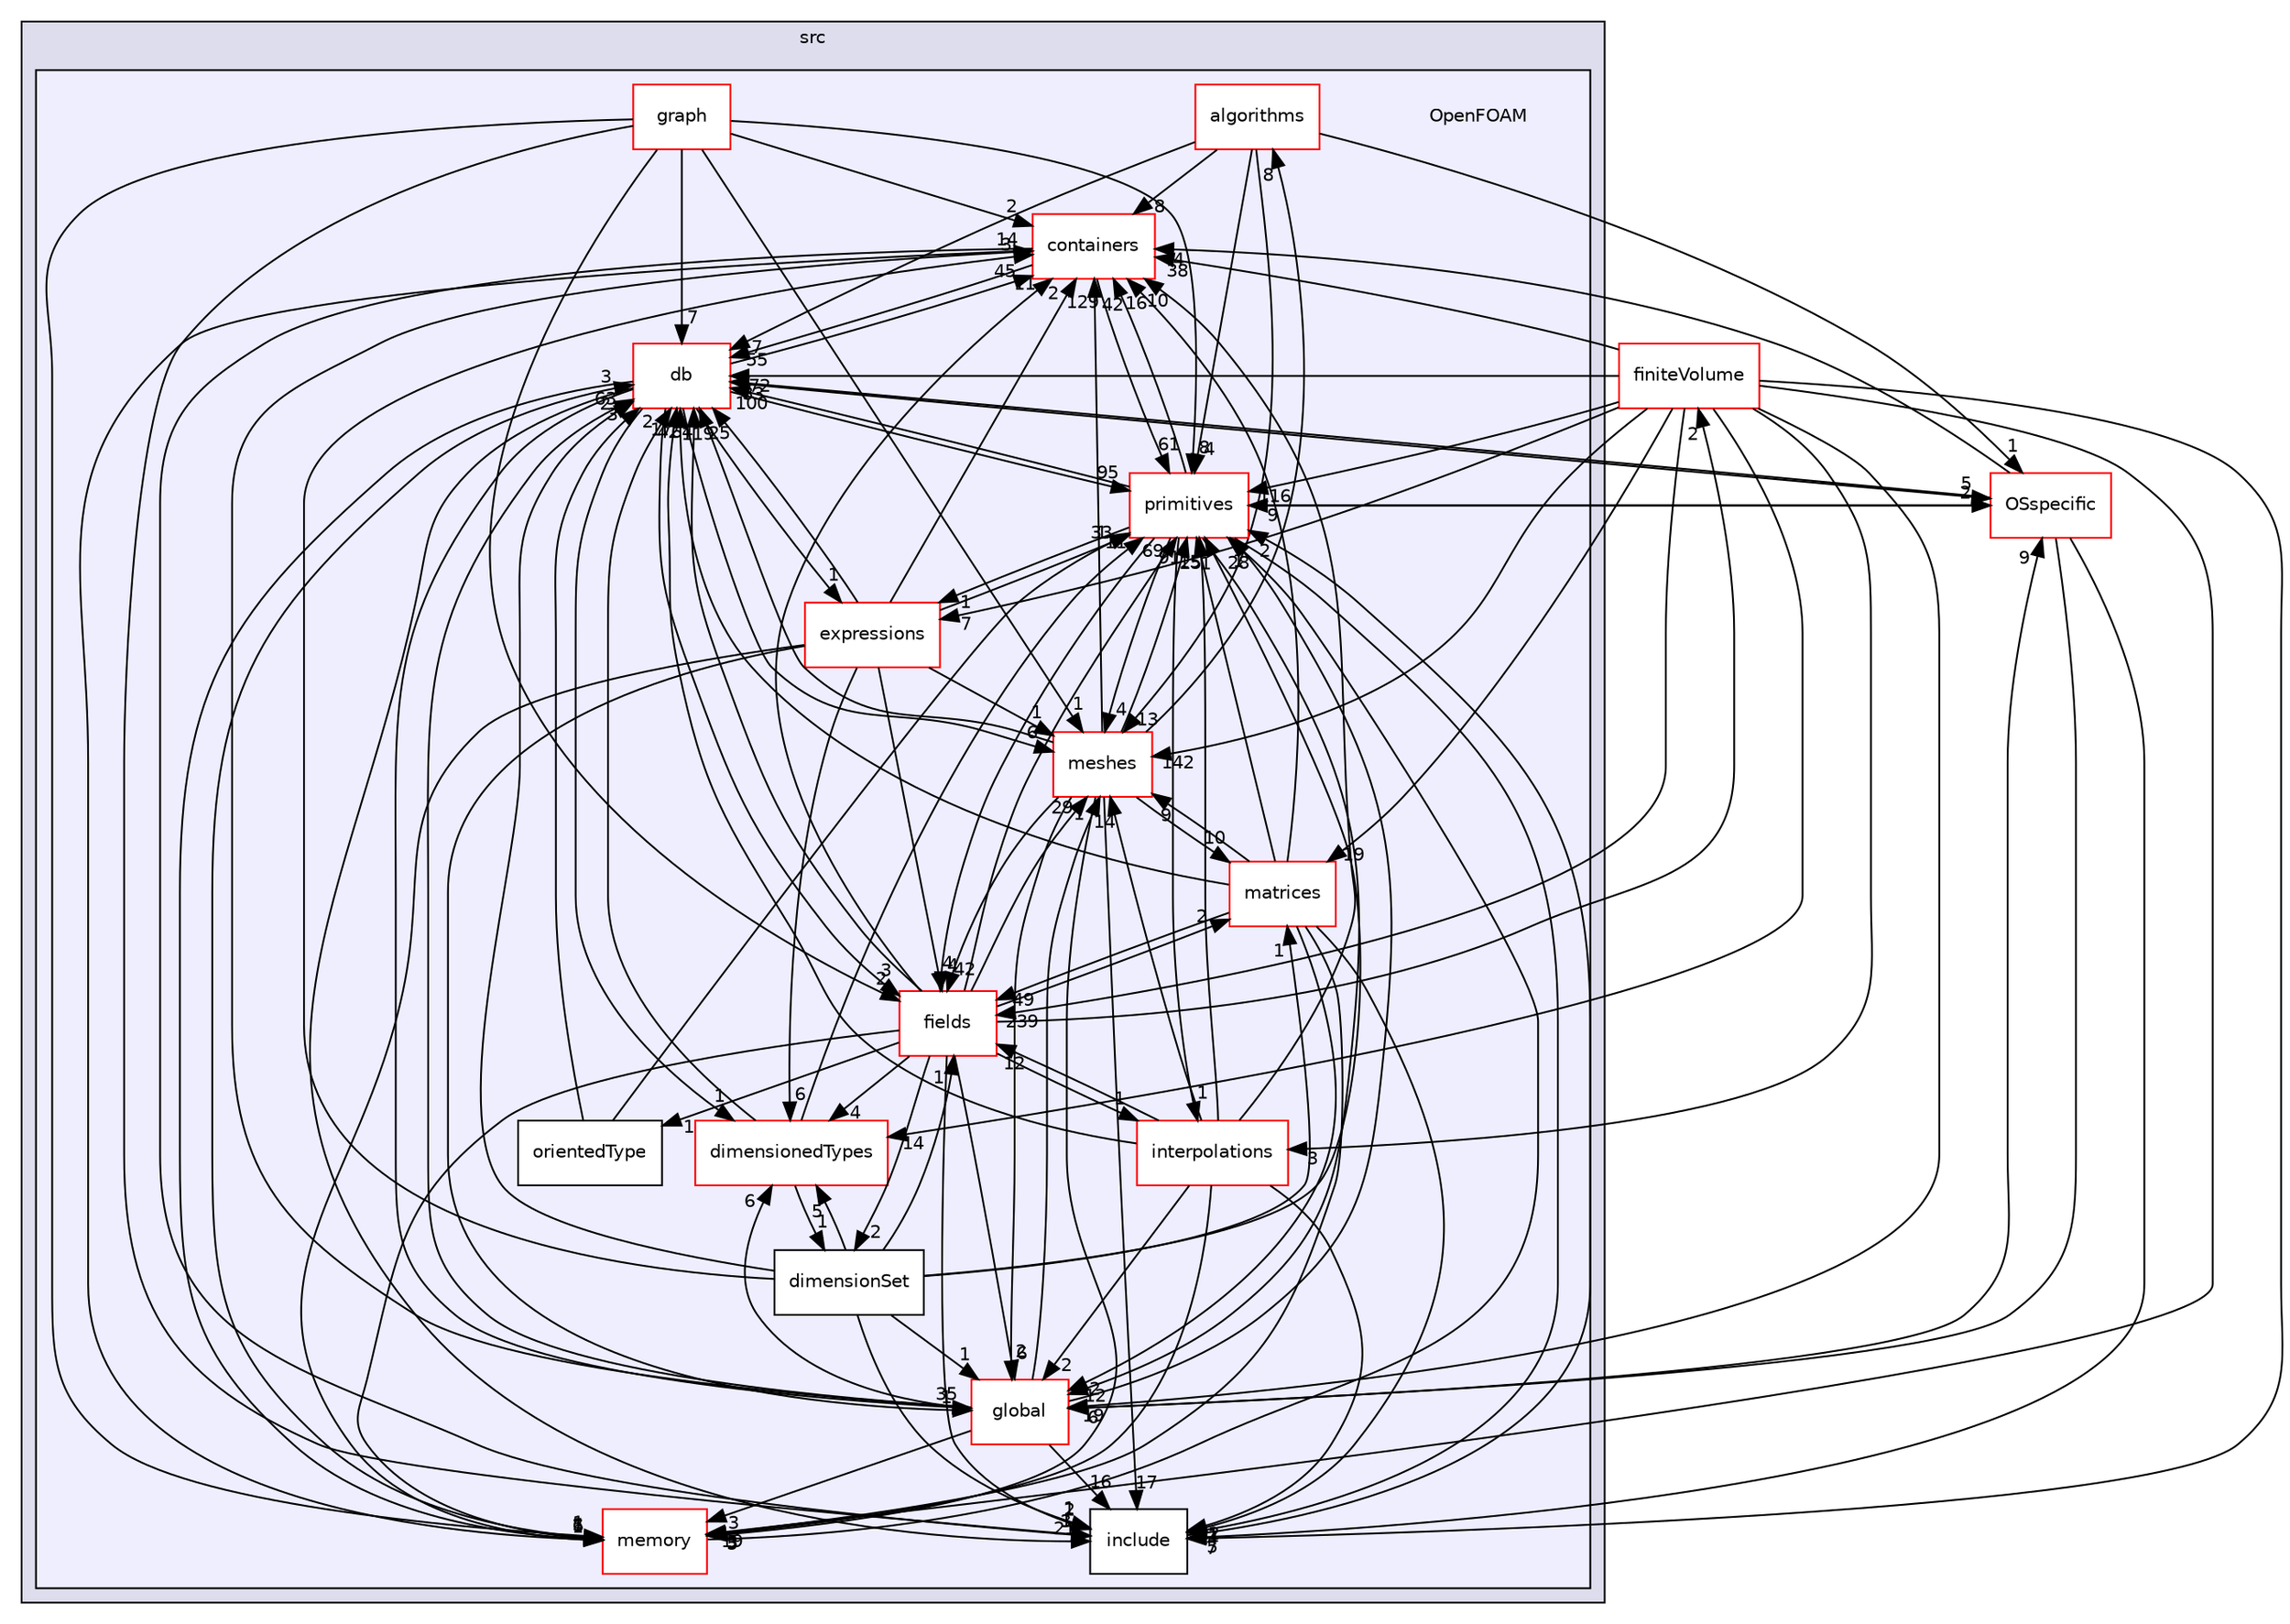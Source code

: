 digraph "src/OpenFOAM" {
  bgcolor=transparent;
  compound=true
  node [ fontsize="10", fontname="Helvetica"];
  edge [ labelfontsize="10", labelfontname="Helvetica"];
  subgraph clusterdir_68267d1309a1af8e8297ef4c3efbcdba {
    graph [ bgcolor="#ddddee", pencolor="black", label="src" fontname="Helvetica", fontsize="10", URL="dir_68267d1309a1af8e8297ef4c3efbcdba.html"]
  subgraph clusterdir_c5473ff19b20e6ec4dfe5c310b3778a8 {
    graph [ bgcolor="#eeeeff", pencolor="black", label="" URL="dir_c5473ff19b20e6ec4dfe5c310b3778a8.html"];
    dir_c5473ff19b20e6ec4dfe5c310b3778a8 [shape=plaintext label="OpenFOAM"];
    dir_d4a4bcbf783b68a312735f83d8eebbff [shape=box label="algorithms" color="red" fillcolor="white" style="filled" URL="dir_d4a4bcbf783b68a312735f83d8eebbff.html"];
    dir_19d0872053bde092be81d7fe3f56cbf7 [shape=box label="containers" color="red" fillcolor="white" style="filled" URL="dir_19d0872053bde092be81d7fe3f56cbf7.html"];
    dir_63c634f7a7cfd679ac26c67fb30fc32f [shape=box label="db" color="red" fillcolor="white" style="filled" URL="dir_63c634f7a7cfd679ac26c67fb30fc32f.html"];
    dir_d4979fdf35c07e0caec68718d229a4b4 [shape=box label="dimensionedTypes" color="red" fillcolor="white" style="filled" URL="dir_d4979fdf35c07e0caec68718d229a4b4.html"];
    dir_ddfbc8513dac5f891eeb54fd21e599df [shape=box label="dimensionSet" color="black" fillcolor="white" style="filled" URL="dir_ddfbc8513dac5f891eeb54fd21e599df.html"];
    dir_fa8eb60ad2eb9e73026ecc23442a4b28 [shape=box label="expressions" color="red" fillcolor="white" style="filled" URL="dir_fa8eb60ad2eb9e73026ecc23442a4b28.html"];
    dir_962442b8f989d5529fab5e0f0e4ffb74 [shape=box label="fields" color="red" fillcolor="white" style="filled" URL="dir_962442b8f989d5529fab5e0f0e4ffb74.html"];
    dir_8583492183f4d27c76555f8f333dd07b [shape=box label="global" color="red" fillcolor="white" style="filled" URL="dir_8583492183f4d27c76555f8f333dd07b.html"];
    dir_0fdbe385b7770877731446f8c754e682 [shape=box label="graph" color="red" fillcolor="white" style="filled" URL="dir_0fdbe385b7770877731446f8c754e682.html"];
    dir_e954e9f5966bc1c681a414ec8bd0ee15 [shape=box label="include" color="black" fillcolor="white" style="filled" URL="dir_e954e9f5966bc1c681a414ec8bd0ee15.html"];
    dir_e764f87aebd421bcba631b254777cd25 [shape=box label="interpolations" color="red" fillcolor="white" style="filled" URL="dir_e764f87aebd421bcba631b254777cd25.html"];
    dir_b07477ab37bc0cd7eb28fb569c691c21 [shape=box label="matrices" color="red" fillcolor="white" style="filled" URL="dir_b07477ab37bc0cd7eb28fb569c691c21.html"];
    dir_385a22dcc2f7120acb0f1a7a832b3b8d [shape=box label="memory" color="red" fillcolor="white" style="filled" URL="dir_385a22dcc2f7120acb0f1a7a832b3b8d.html"];
    dir_aa2423979fb45fc41c393a5db370ab21 [shape=box label="meshes" color="red" fillcolor="white" style="filled" URL="dir_aa2423979fb45fc41c393a5db370ab21.html"];
    dir_4752927e977386a4f2541ecc801be037 [shape=box label="orientedType" color="black" fillcolor="white" style="filled" URL="dir_4752927e977386a4f2541ecc801be037.html"];
    dir_3e50f45338116b169052b428016851aa [shape=box label="primitives" color="red" fillcolor="white" style="filled" URL="dir_3e50f45338116b169052b428016851aa.html"];
  }
  }
  dir_9bd15774b555cf7259a6fa18f99fe99b [shape=box label="finiteVolume" color="red" URL="dir_9bd15774b555cf7259a6fa18f99fe99b.html"];
  dir_1e7df7a7407fc4618be5c18f76eb7b99 [shape=box label="OSspecific" color="red" URL="dir_1e7df7a7407fc4618be5c18f76eb7b99.html"];
  dir_9bd15774b555cf7259a6fa18f99fe99b->dir_385a22dcc2f7120acb0f1a7a832b3b8d [headlabel="19", labeldistance=1.5 headhref="dir_000814_002521.html"];
  dir_9bd15774b555cf7259a6fa18f99fe99b->dir_962442b8f989d5529fab5e0f0e4ffb74 [headlabel="239", labeldistance=1.5 headhref="dir_000814_002305.html"];
  dir_9bd15774b555cf7259a6fa18f99fe99b->dir_19d0872053bde092be81d7fe3f56cbf7 [headlabel="38", labeldistance=1.5 headhref="dir_000814_002156.html"];
  dir_9bd15774b555cf7259a6fa18f99fe99b->dir_b07477ab37bc0cd7eb28fb569c691c21 [headlabel="19", labeldistance=1.5 headhref="dir_000814_002436.html"];
  dir_9bd15774b555cf7259a6fa18f99fe99b->dir_e764f87aebd421bcba631b254777cd25 [headlabel="3", labeldistance=1.5 headhref="dir_000814_002419.html"];
  dir_9bd15774b555cf7259a6fa18f99fe99b->dir_aa2423979fb45fc41c393a5db370ab21 [headlabel="142", labeldistance=1.5 headhref="dir_000814_002525.html"];
  dir_9bd15774b555cf7259a6fa18f99fe99b->dir_d4979fdf35c07e0caec68718d229a4b4 [headlabel="14", labeldistance=1.5 headhref="dir_000814_002288.html"];
  dir_9bd15774b555cf7259a6fa18f99fe99b->dir_63c634f7a7cfd679ac26c67fb30fc32f [headlabel="272", labeldistance=1.5 headhref="dir_000814_002218.html"];
  dir_9bd15774b555cf7259a6fa18f99fe99b->dir_8583492183f4d27c76555f8f333dd07b [headlabel="19", labeldistance=1.5 headhref="dir_000814_002385.html"];
  dir_9bd15774b555cf7259a6fa18f99fe99b->dir_3e50f45338116b169052b428016851aa [headlabel="116", labeldistance=1.5 headhref="dir_000814_002628.html"];
  dir_9bd15774b555cf7259a6fa18f99fe99b->dir_fa8eb60ad2eb9e73026ecc23442a4b28 [headlabel="7", labeldistance=1.5 headhref="dir_000814_002297.html"];
  dir_9bd15774b555cf7259a6fa18f99fe99b->dir_e954e9f5966bc1c681a414ec8bd0ee15 [headlabel="7", labeldistance=1.5 headhref="dir_000814_002418.html"];
  dir_385a22dcc2f7120acb0f1a7a832b3b8d->dir_63c634f7a7cfd679ac26c67fb30fc32f [headlabel="3", labeldistance=1.5 headhref="dir_002521_002218.html"];
  dir_385a22dcc2f7120acb0f1a7a832b3b8d->dir_3e50f45338116b169052b428016851aa [headlabel="1", labeldistance=1.5 headhref="dir_002521_002628.html"];
  dir_962442b8f989d5529fab5e0f0e4ffb74->dir_9bd15774b555cf7259a6fa18f99fe99b [headlabel="2", labeldistance=1.5 headhref="dir_002305_000814.html"];
  dir_962442b8f989d5529fab5e0f0e4ffb74->dir_385a22dcc2f7120acb0f1a7a832b3b8d [headlabel="5", labeldistance=1.5 headhref="dir_002305_002521.html"];
  dir_962442b8f989d5529fab5e0f0e4ffb74->dir_19d0872053bde092be81d7fe3f56cbf7 [headlabel="11", labeldistance=1.5 headhref="dir_002305_002156.html"];
  dir_962442b8f989d5529fab5e0f0e4ffb74->dir_b07477ab37bc0cd7eb28fb569c691c21 [headlabel="2", labeldistance=1.5 headhref="dir_002305_002436.html"];
  dir_962442b8f989d5529fab5e0f0e4ffb74->dir_ddfbc8513dac5f891eeb54fd21e599df [headlabel="2", labeldistance=1.5 headhref="dir_002305_002296.html"];
  dir_962442b8f989d5529fab5e0f0e4ffb74->dir_e764f87aebd421bcba631b254777cd25 [headlabel="1", labeldistance=1.5 headhref="dir_002305_002419.html"];
  dir_962442b8f989d5529fab5e0f0e4ffb74->dir_aa2423979fb45fc41c393a5db370ab21 [headlabel="29", labeldistance=1.5 headhref="dir_002305_002525.html"];
  dir_962442b8f989d5529fab5e0f0e4ffb74->dir_d4979fdf35c07e0caec68718d229a4b4 [headlabel="4", labeldistance=1.5 headhref="dir_002305_002288.html"];
  dir_962442b8f989d5529fab5e0f0e4ffb74->dir_63c634f7a7cfd679ac26c67fb30fc32f [headlabel="64", labeldistance=1.5 headhref="dir_002305_002218.html"];
  dir_962442b8f989d5529fab5e0f0e4ffb74->dir_4752927e977386a4f2541ecc801be037 [headlabel="1", labeldistance=1.5 headhref="dir_002305_002627.html"];
  dir_962442b8f989d5529fab5e0f0e4ffb74->dir_8583492183f4d27c76555f8f333dd07b [headlabel="2", labeldistance=1.5 headhref="dir_002305_002385.html"];
  dir_962442b8f989d5529fab5e0f0e4ffb74->dir_3e50f45338116b169052b428016851aa [headlabel="69", labeldistance=1.5 headhref="dir_002305_002628.html"];
  dir_962442b8f989d5529fab5e0f0e4ffb74->dir_e954e9f5966bc1c681a414ec8bd0ee15 [headlabel="2", labeldistance=1.5 headhref="dir_002305_002418.html"];
  dir_19d0872053bde092be81d7fe3f56cbf7->dir_385a22dcc2f7120acb0f1a7a832b3b8d [headlabel="7", labeldistance=1.5 headhref="dir_002156_002521.html"];
  dir_19d0872053bde092be81d7fe3f56cbf7->dir_63c634f7a7cfd679ac26c67fb30fc32f [headlabel="55", labeldistance=1.5 headhref="dir_002156_002218.html"];
  dir_19d0872053bde092be81d7fe3f56cbf7->dir_3e50f45338116b169052b428016851aa [headlabel="61", labeldistance=1.5 headhref="dir_002156_002628.html"];
  dir_19d0872053bde092be81d7fe3f56cbf7->dir_e954e9f5966bc1c681a414ec8bd0ee15 [headlabel="3", labeldistance=1.5 headhref="dir_002156_002418.html"];
  dir_b07477ab37bc0cd7eb28fb569c691c21->dir_385a22dcc2f7120acb0f1a7a832b3b8d [headlabel="5", labeldistance=1.5 headhref="dir_002436_002521.html"];
  dir_b07477ab37bc0cd7eb28fb569c691c21->dir_962442b8f989d5529fab5e0f0e4ffb74 [headlabel="49", labeldistance=1.5 headhref="dir_002436_002305.html"];
  dir_b07477ab37bc0cd7eb28fb569c691c21->dir_19d0872053bde092be81d7fe3f56cbf7 [headlabel="16", labeldistance=1.5 headhref="dir_002436_002156.html"];
  dir_b07477ab37bc0cd7eb28fb569c691c21->dir_aa2423979fb45fc41c393a5db370ab21 [headlabel="9", labeldistance=1.5 headhref="dir_002436_002525.html"];
  dir_b07477ab37bc0cd7eb28fb569c691c21->dir_63c634f7a7cfd679ac26c67fb30fc32f [headlabel="42", labeldistance=1.5 headhref="dir_002436_002218.html"];
  dir_b07477ab37bc0cd7eb28fb569c691c21->dir_8583492183f4d27c76555f8f333dd07b [headlabel="2", labeldistance=1.5 headhref="dir_002436_002385.html"];
  dir_b07477ab37bc0cd7eb28fb569c691c21->dir_3e50f45338116b169052b428016851aa [headlabel="25", labeldistance=1.5 headhref="dir_002436_002628.html"];
  dir_b07477ab37bc0cd7eb28fb569c691c21->dir_e954e9f5966bc1c681a414ec8bd0ee15 [headlabel="1", labeldistance=1.5 headhref="dir_002436_002418.html"];
  dir_ddfbc8513dac5f891eeb54fd21e599df->dir_962442b8f989d5529fab5e0f0e4ffb74 [headlabel="1", labeldistance=1.5 headhref="dir_002296_002305.html"];
  dir_ddfbc8513dac5f891eeb54fd21e599df->dir_19d0872053bde092be81d7fe3f56cbf7 [headlabel="3", labeldistance=1.5 headhref="dir_002296_002156.html"];
  dir_ddfbc8513dac5f891eeb54fd21e599df->dir_b07477ab37bc0cd7eb28fb569c691c21 [headlabel="1", labeldistance=1.5 headhref="dir_002296_002436.html"];
  dir_ddfbc8513dac5f891eeb54fd21e599df->dir_d4979fdf35c07e0caec68718d229a4b4 [headlabel="5", labeldistance=1.5 headhref="dir_002296_002288.html"];
  dir_ddfbc8513dac5f891eeb54fd21e599df->dir_63c634f7a7cfd679ac26c67fb30fc32f [headlabel="2", labeldistance=1.5 headhref="dir_002296_002218.html"];
  dir_ddfbc8513dac5f891eeb54fd21e599df->dir_8583492183f4d27c76555f8f333dd07b [headlabel="1", labeldistance=1.5 headhref="dir_002296_002385.html"];
  dir_ddfbc8513dac5f891eeb54fd21e599df->dir_3e50f45338116b169052b428016851aa [headlabel="1", labeldistance=1.5 headhref="dir_002296_002628.html"];
  dir_ddfbc8513dac5f891eeb54fd21e599df->dir_e954e9f5966bc1c681a414ec8bd0ee15 [headlabel="1", labeldistance=1.5 headhref="dir_002296_002418.html"];
  dir_e764f87aebd421bcba631b254777cd25->dir_385a22dcc2f7120acb0f1a7a832b3b8d [headlabel="3", labeldistance=1.5 headhref="dir_002419_002521.html"];
  dir_e764f87aebd421bcba631b254777cd25->dir_962442b8f989d5529fab5e0f0e4ffb74 [headlabel="12", labeldistance=1.5 headhref="dir_002419_002305.html"];
  dir_e764f87aebd421bcba631b254777cd25->dir_19d0872053bde092be81d7fe3f56cbf7 [headlabel="10", labeldistance=1.5 headhref="dir_002419_002156.html"];
  dir_e764f87aebd421bcba631b254777cd25->dir_aa2423979fb45fc41c393a5db370ab21 [headlabel="14", labeldistance=1.5 headhref="dir_002419_002525.html"];
  dir_e764f87aebd421bcba631b254777cd25->dir_63c634f7a7cfd679ac26c67fb30fc32f [headlabel="17", labeldistance=1.5 headhref="dir_002419_002218.html"];
  dir_e764f87aebd421bcba631b254777cd25->dir_8583492183f4d27c76555f8f333dd07b [headlabel="2", labeldistance=1.5 headhref="dir_002419_002385.html"];
  dir_e764f87aebd421bcba631b254777cd25->dir_3e50f45338116b169052b428016851aa [headlabel="15", labeldistance=1.5 headhref="dir_002419_002628.html"];
  dir_e764f87aebd421bcba631b254777cd25->dir_e954e9f5966bc1c681a414ec8bd0ee15 [headlabel="2", labeldistance=1.5 headhref="dir_002419_002418.html"];
  dir_aa2423979fb45fc41c393a5db370ab21->dir_385a22dcc2f7120acb0f1a7a832b3b8d [headlabel="5", labeldistance=1.5 headhref="dir_002525_002521.html"];
  dir_aa2423979fb45fc41c393a5db370ab21->dir_962442b8f989d5529fab5e0f0e4ffb74 [headlabel="42", labeldistance=1.5 headhref="dir_002525_002305.html"];
  dir_aa2423979fb45fc41c393a5db370ab21->dir_19d0872053bde092be81d7fe3f56cbf7 [headlabel="129", labeldistance=1.5 headhref="dir_002525_002156.html"];
  dir_aa2423979fb45fc41c393a5db370ab21->dir_b07477ab37bc0cd7eb28fb569c691c21 [headlabel="10", labeldistance=1.5 headhref="dir_002525_002436.html"];
  dir_aa2423979fb45fc41c393a5db370ab21->dir_63c634f7a7cfd679ac26c67fb30fc32f [headlabel="119", labeldistance=1.5 headhref="dir_002525_002218.html"];
  dir_aa2423979fb45fc41c393a5db370ab21->dir_8583492183f4d27c76555f8f333dd07b [headlabel="6", labeldistance=1.5 headhref="dir_002525_002385.html"];
  dir_aa2423979fb45fc41c393a5db370ab21->dir_3e50f45338116b169052b428016851aa [headlabel="91", labeldistance=1.5 headhref="dir_002525_002628.html"];
  dir_aa2423979fb45fc41c393a5db370ab21->dir_d4a4bcbf783b68a312735f83d8eebbff [headlabel="8", labeldistance=1.5 headhref="dir_002525_002152.html"];
  dir_aa2423979fb45fc41c393a5db370ab21->dir_e954e9f5966bc1c681a414ec8bd0ee15 [headlabel="17", labeldistance=1.5 headhref="dir_002525_002418.html"];
  dir_0fdbe385b7770877731446f8c754e682->dir_385a22dcc2f7120acb0f1a7a832b3b8d [headlabel="1", labeldistance=1.5 headhref="dir_002411_002521.html"];
  dir_0fdbe385b7770877731446f8c754e682->dir_962442b8f989d5529fab5e0f0e4ffb74 [headlabel="2", labeldistance=1.5 headhref="dir_002411_002305.html"];
  dir_0fdbe385b7770877731446f8c754e682->dir_19d0872053bde092be81d7fe3f56cbf7 [headlabel="2", labeldistance=1.5 headhref="dir_002411_002156.html"];
  dir_0fdbe385b7770877731446f8c754e682->dir_aa2423979fb45fc41c393a5db370ab21 [headlabel="1", labeldistance=1.5 headhref="dir_002411_002525.html"];
  dir_0fdbe385b7770877731446f8c754e682->dir_63c634f7a7cfd679ac26c67fb30fc32f [headlabel="7", labeldistance=1.5 headhref="dir_002411_002218.html"];
  dir_0fdbe385b7770877731446f8c754e682->dir_3e50f45338116b169052b428016851aa [headlabel="8", labeldistance=1.5 headhref="dir_002411_002628.html"];
  dir_0fdbe385b7770877731446f8c754e682->dir_e954e9f5966bc1c681a414ec8bd0ee15 [headlabel="1", labeldistance=1.5 headhref="dir_002411_002418.html"];
  dir_d4979fdf35c07e0caec68718d229a4b4->dir_ddfbc8513dac5f891eeb54fd21e599df [headlabel="1", labeldistance=1.5 headhref="dir_002288_002296.html"];
  dir_d4979fdf35c07e0caec68718d229a4b4->dir_63c634f7a7cfd679ac26c67fb30fc32f [headlabel="2", labeldistance=1.5 headhref="dir_002288_002218.html"];
  dir_d4979fdf35c07e0caec68718d229a4b4->dir_3e50f45338116b169052b428016851aa [headlabel="11", labeldistance=1.5 headhref="dir_002288_002628.html"];
  dir_63c634f7a7cfd679ac26c67fb30fc32f->dir_385a22dcc2f7120acb0f1a7a832b3b8d [headlabel="6", labeldistance=1.5 headhref="dir_002218_002521.html"];
  dir_63c634f7a7cfd679ac26c67fb30fc32f->dir_962442b8f989d5529fab5e0f0e4ffb74 [headlabel="3", labeldistance=1.5 headhref="dir_002218_002305.html"];
  dir_63c634f7a7cfd679ac26c67fb30fc32f->dir_19d0872053bde092be81d7fe3f56cbf7 [headlabel="45", labeldistance=1.5 headhref="dir_002218_002156.html"];
  dir_63c634f7a7cfd679ac26c67fb30fc32f->dir_aa2423979fb45fc41c393a5db370ab21 [headlabel="6", labeldistance=1.5 headhref="dir_002218_002525.html"];
  dir_63c634f7a7cfd679ac26c67fb30fc32f->dir_d4979fdf35c07e0caec68718d229a4b4 [headlabel="1", labeldistance=1.5 headhref="dir_002218_002288.html"];
  dir_63c634f7a7cfd679ac26c67fb30fc32f->dir_8583492183f4d27c76555f8f333dd07b [headlabel="35", labeldistance=1.5 headhref="dir_002218_002385.html"];
  dir_63c634f7a7cfd679ac26c67fb30fc32f->dir_3e50f45338116b169052b428016851aa [headlabel="95", labeldistance=1.5 headhref="dir_002218_002628.html"];
  dir_63c634f7a7cfd679ac26c67fb30fc32f->dir_fa8eb60ad2eb9e73026ecc23442a4b28 [headlabel="1", labeldistance=1.5 headhref="dir_002218_002297.html"];
  dir_63c634f7a7cfd679ac26c67fb30fc32f->dir_e954e9f5966bc1c681a414ec8bd0ee15 [headlabel="21", labeldistance=1.5 headhref="dir_002218_002418.html"];
  dir_63c634f7a7cfd679ac26c67fb30fc32f->dir_1e7df7a7407fc4618be5c18f76eb7b99 [headlabel="5", labeldistance=1.5 headhref="dir_002218_002944.html"];
  dir_4752927e977386a4f2541ecc801be037->dir_63c634f7a7cfd679ac26c67fb30fc32f [headlabel="3", labeldistance=1.5 headhref="dir_002627_002218.html"];
  dir_4752927e977386a4f2541ecc801be037->dir_3e50f45338116b169052b428016851aa [headlabel="1", labeldistance=1.5 headhref="dir_002627_002628.html"];
  dir_8583492183f4d27c76555f8f333dd07b->dir_385a22dcc2f7120acb0f1a7a832b3b8d [headlabel="3", labeldistance=1.5 headhref="dir_002385_002521.html"];
  dir_8583492183f4d27c76555f8f333dd07b->dir_19d0872053bde092be81d7fe3f56cbf7 [headlabel="14", labeldistance=1.5 headhref="dir_002385_002156.html"];
  dir_8583492183f4d27c76555f8f333dd07b->dir_aa2423979fb45fc41c393a5db370ab21 [headlabel="1", labeldistance=1.5 headhref="dir_002385_002525.html"];
  dir_8583492183f4d27c76555f8f333dd07b->dir_d4979fdf35c07e0caec68718d229a4b4 [headlabel="6", labeldistance=1.5 headhref="dir_002385_002288.html"];
  dir_8583492183f4d27c76555f8f333dd07b->dir_63c634f7a7cfd679ac26c67fb30fc32f [headlabel="63", labeldistance=1.5 headhref="dir_002385_002218.html"];
  dir_8583492183f4d27c76555f8f333dd07b->dir_3e50f45338116b169052b428016851aa [headlabel="28", labeldistance=1.5 headhref="dir_002385_002628.html"];
  dir_8583492183f4d27c76555f8f333dd07b->dir_e954e9f5966bc1c681a414ec8bd0ee15 [headlabel="16", labeldistance=1.5 headhref="dir_002385_002418.html"];
  dir_8583492183f4d27c76555f8f333dd07b->dir_1e7df7a7407fc4618be5c18f76eb7b99 [headlabel="9", labeldistance=1.5 headhref="dir_002385_002944.html"];
  dir_3e50f45338116b169052b428016851aa->dir_962442b8f989d5529fab5e0f0e4ffb74 [headlabel="4", labeldistance=1.5 headhref="dir_002628_002305.html"];
  dir_3e50f45338116b169052b428016851aa->dir_19d0872053bde092be81d7fe3f56cbf7 [headlabel="42", labeldistance=1.5 headhref="dir_002628_002156.html"];
  dir_3e50f45338116b169052b428016851aa->dir_e764f87aebd421bcba631b254777cd25 [headlabel="1", labeldistance=1.5 headhref="dir_002628_002419.html"];
  dir_3e50f45338116b169052b428016851aa->dir_aa2423979fb45fc41c393a5db370ab21 [headlabel="4", labeldistance=1.5 headhref="dir_002628_002525.html"];
  dir_3e50f45338116b169052b428016851aa->dir_63c634f7a7cfd679ac26c67fb30fc32f [headlabel="100", labeldistance=1.5 headhref="dir_002628_002218.html"];
  dir_3e50f45338116b169052b428016851aa->dir_8583492183f4d27c76555f8f333dd07b [headlabel="12", labeldistance=1.5 headhref="dir_002628_002385.html"];
  dir_3e50f45338116b169052b428016851aa->dir_fa8eb60ad2eb9e73026ecc23442a4b28 [headlabel="1", labeldistance=1.5 headhref="dir_002628_002297.html"];
  dir_3e50f45338116b169052b428016851aa->dir_e954e9f5966bc1c681a414ec8bd0ee15 [headlabel="4", labeldistance=1.5 headhref="dir_002628_002418.html"];
  dir_3e50f45338116b169052b428016851aa->dir_1e7df7a7407fc4618be5c18f76eb7b99 [headlabel="2", labeldistance=1.5 headhref="dir_002628_002944.html"];
  dir_d4a4bcbf783b68a312735f83d8eebbff->dir_19d0872053bde092be81d7fe3f56cbf7 [headlabel="8", labeldistance=1.5 headhref="dir_002152_002156.html"];
  dir_d4a4bcbf783b68a312735f83d8eebbff->dir_aa2423979fb45fc41c393a5db370ab21 [headlabel="13", labeldistance=1.5 headhref="dir_002152_002525.html"];
  dir_d4a4bcbf783b68a312735f83d8eebbff->dir_63c634f7a7cfd679ac26c67fb30fc32f [headlabel="7", labeldistance=1.5 headhref="dir_002152_002218.html"];
  dir_d4a4bcbf783b68a312735f83d8eebbff->dir_3e50f45338116b169052b428016851aa [headlabel="4", labeldistance=1.5 headhref="dir_002152_002628.html"];
  dir_d4a4bcbf783b68a312735f83d8eebbff->dir_1e7df7a7407fc4618be5c18f76eb7b99 [headlabel="1", labeldistance=1.5 headhref="dir_002152_002944.html"];
  dir_fa8eb60ad2eb9e73026ecc23442a4b28->dir_385a22dcc2f7120acb0f1a7a832b3b8d [headlabel="1", labeldistance=1.5 headhref="dir_002297_002521.html"];
  dir_fa8eb60ad2eb9e73026ecc23442a4b28->dir_962442b8f989d5529fab5e0f0e4ffb74 [headlabel="4", labeldistance=1.5 headhref="dir_002297_002305.html"];
  dir_fa8eb60ad2eb9e73026ecc23442a4b28->dir_19d0872053bde092be81d7fe3f56cbf7 [headlabel="2", labeldistance=1.5 headhref="dir_002297_002156.html"];
  dir_fa8eb60ad2eb9e73026ecc23442a4b28->dir_aa2423979fb45fc41c393a5db370ab21 [headlabel="1", labeldistance=1.5 headhref="dir_002297_002525.html"];
  dir_fa8eb60ad2eb9e73026ecc23442a4b28->dir_d4979fdf35c07e0caec68718d229a4b4 [headlabel="6", labeldistance=1.5 headhref="dir_002297_002288.html"];
  dir_fa8eb60ad2eb9e73026ecc23442a4b28->dir_63c634f7a7cfd679ac26c67fb30fc32f [headlabel="25", labeldistance=1.5 headhref="dir_002297_002218.html"];
  dir_fa8eb60ad2eb9e73026ecc23442a4b28->dir_8583492183f4d27c76555f8f333dd07b [headlabel="1", labeldistance=1.5 headhref="dir_002297_002385.html"];
  dir_fa8eb60ad2eb9e73026ecc23442a4b28->dir_3e50f45338116b169052b428016851aa [headlabel="33", labeldistance=1.5 headhref="dir_002297_002628.html"];
  dir_e954e9f5966bc1c681a414ec8bd0ee15->dir_3e50f45338116b169052b428016851aa [headlabel="2", labeldistance=1.5 headhref="dir_002418_002628.html"];
  dir_1e7df7a7407fc4618be5c18f76eb7b99->dir_19d0872053bde092be81d7fe3f56cbf7 [headlabel="4", labeldistance=1.5 headhref="dir_002944_002156.html"];
  dir_1e7df7a7407fc4618be5c18f76eb7b99->dir_63c634f7a7cfd679ac26c67fb30fc32f [headlabel="33", labeldistance=1.5 headhref="dir_002944_002218.html"];
  dir_1e7df7a7407fc4618be5c18f76eb7b99->dir_8583492183f4d27c76555f8f333dd07b [headlabel="6", labeldistance=1.5 headhref="dir_002944_002385.html"];
  dir_1e7df7a7407fc4618be5c18f76eb7b99->dir_3e50f45338116b169052b428016851aa [headlabel="9", labeldistance=1.5 headhref="dir_002944_002628.html"];
  dir_1e7df7a7407fc4618be5c18f76eb7b99->dir_e954e9f5966bc1c681a414ec8bd0ee15 [headlabel="5", labeldistance=1.5 headhref="dir_002944_002418.html"];
}

